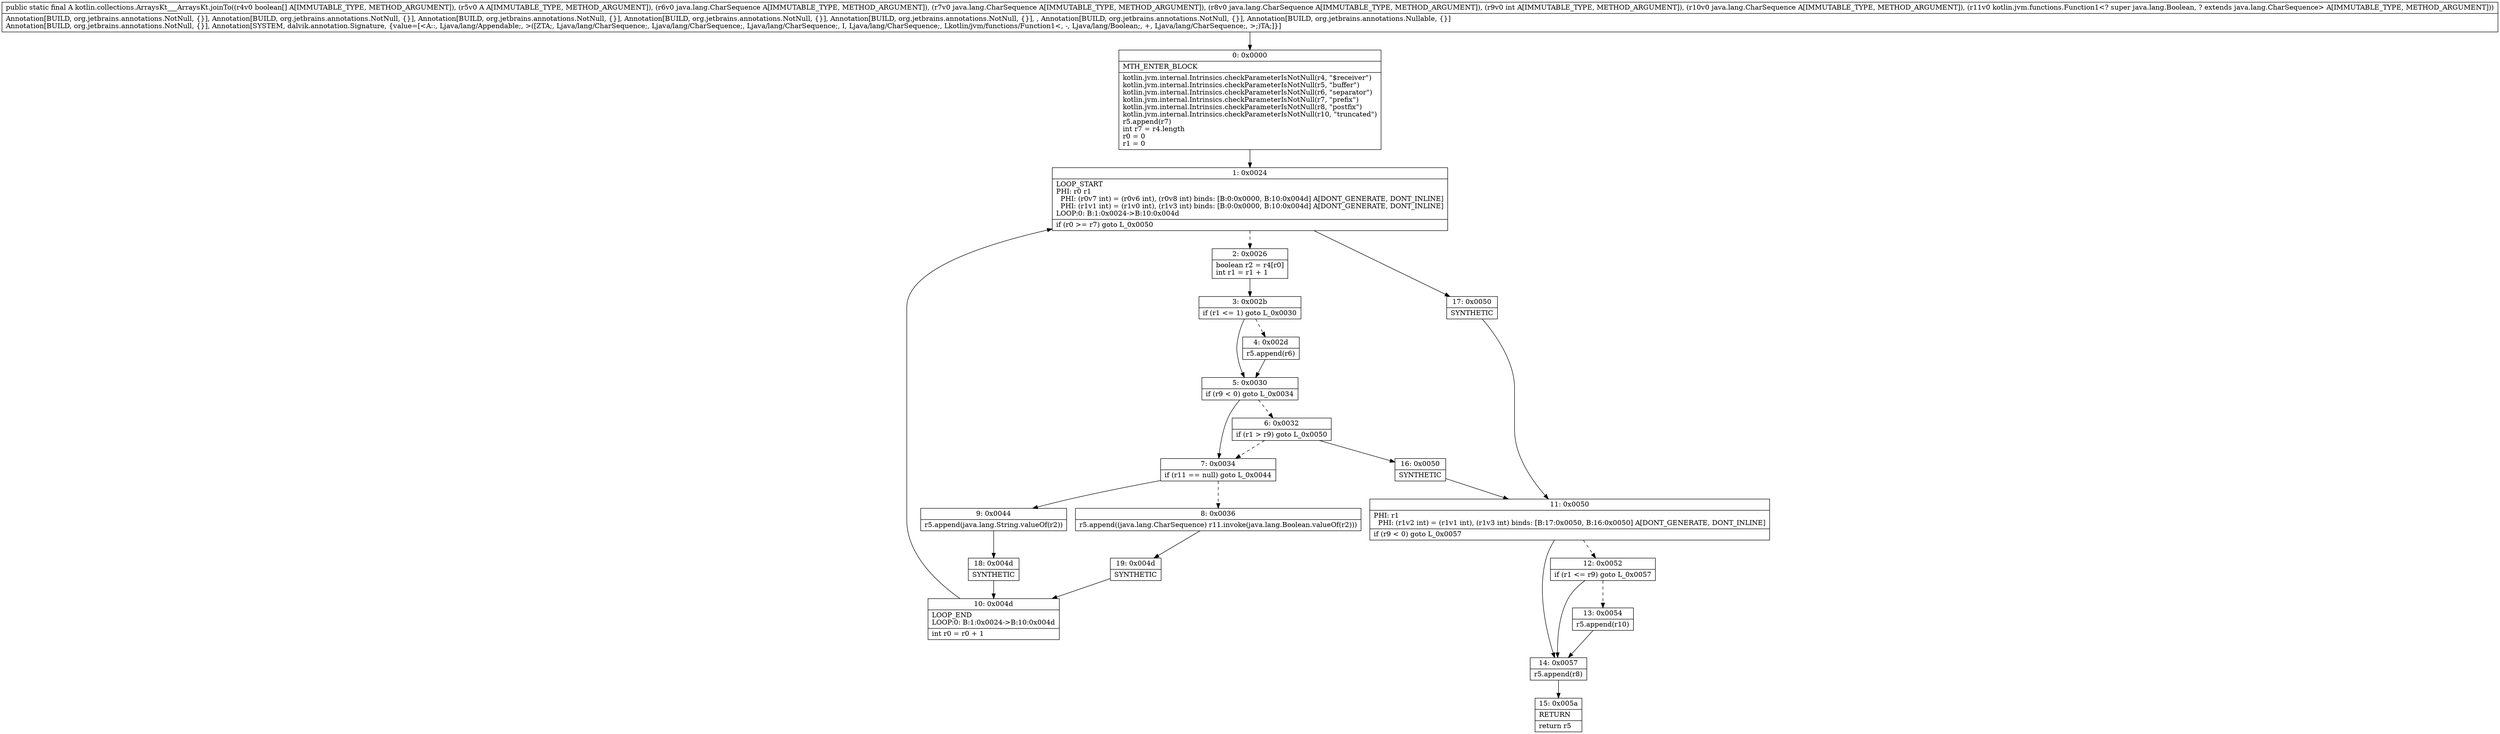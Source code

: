 digraph "CFG forkotlin.collections.ArraysKt___ArraysKt.joinTo([ZLjava\/lang\/Appendable;Ljava\/lang\/CharSequence;Ljava\/lang\/CharSequence;Ljava\/lang\/CharSequence;ILjava\/lang\/CharSequence;Lkotlin\/jvm\/functions\/Function1;)Ljava\/lang\/Appendable;" {
Node_0 [shape=record,label="{0\:\ 0x0000|MTH_ENTER_BLOCK\l|kotlin.jvm.internal.Intrinsics.checkParameterIsNotNull(r4, \"$receiver\")\lkotlin.jvm.internal.Intrinsics.checkParameterIsNotNull(r5, \"buffer\")\lkotlin.jvm.internal.Intrinsics.checkParameterIsNotNull(r6, \"separator\")\lkotlin.jvm.internal.Intrinsics.checkParameterIsNotNull(r7, \"prefix\")\lkotlin.jvm.internal.Intrinsics.checkParameterIsNotNull(r8, \"postfix\")\lkotlin.jvm.internal.Intrinsics.checkParameterIsNotNull(r10, \"truncated\")\lr5.append(r7)\lint r7 = r4.length\lr0 = 0\lr1 = 0\l}"];
Node_1 [shape=record,label="{1\:\ 0x0024|LOOP_START\lPHI: r0 r1 \l  PHI: (r0v7 int) = (r0v6 int), (r0v8 int) binds: [B:0:0x0000, B:10:0x004d] A[DONT_GENERATE, DONT_INLINE]\l  PHI: (r1v1 int) = (r1v0 int), (r1v3 int) binds: [B:0:0x0000, B:10:0x004d] A[DONT_GENERATE, DONT_INLINE]\lLOOP:0: B:1:0x0024\-\>B:10:0x004d\l|if (r0 \>= r7) goto L_0x0050\l}"];
Node_2 [shape=record,label="{2\:\ 0x0026|boolean r2 = r4[r0]\lint r1 = r1 + 1\l}"];
Node_3 [shape=record,label="{3\:\ 0x002b|if (r1 \<= 1) goto L_0x0030\l}"];
Node_4 [shape=record,label="{4\:\ 0x002d|r5.append(r6)\l}"];
Node_5 [shape=record,label="{5\:\ 0x0030|if (r9 \< 0) goto L_0x0034\l}"];
Node_6 [shape=record,label="{6\:\ 0x0032|if (r1 \> r9) goto L_0x0050\l}"];
Node_7 [shape=record,label="{7\:\ 0x0034|if (r11 == null) goto L_0x0044\l}"];
Node_8 [shape=record,label="{8\:\ 0x0036|r5.append((java.lang.CharSequence) r11.invoke(java.lang.Boolean.valueOf(r2)))\l}"];
Node_9 [shape=record,label="{9\:\ 0x0044|r5.append(java.lang.String.valueOf(r2))\l}"];
Node_10 [shape=record,label="{10\:\ 0x004d|LOOP_END\lLOOP:0: B:1:0x0024\-\>B:10:0x004d\l|int r0 = r0 + 1\l}"];
Node_11 [shape=record,label="{11\:\ 0x0050|PHI: r1 \l  PHI: (r1v2 int) = (r1v1 int), (r1v3 int) binds: [B:17:0x0050, B:16:0x0050] A[DONT_GENERATE, DONT_INLINE]\l|if (r9 \< 0) goto L_0x0057\l}"];
Node_12 [shape=record,label="{12\:\ 0x0052|if (r1 \<= r9) goto L_0x0057\l}"];
Node_13 [shape=record,label="{13\:\ 0x0054|r5.append(r10)\l}"];
Node_14 [shape=record,label="{14\:\ 0x0057|r5.append(r8)\l}"];
Node_15 [shape=record,label="{15\:\ 0x005a|RETURN\l|return r5\l}"];
Node_16 [shape=record,label="{16\:\ 0x0050|SYNTHETIC\l}"];
Node_17 [shape=record,label="{17\:\ 0x0050|SYNTHETIC\l}"];
Node_18 [shape=record,label="{18\:\ 0x004d|SYNTHETIC\l}"];
Node_19 [shape=record,label="{19\:\ 0x004d|SYNTHETIC\l}"];
MethodNode[shape=record,label="{public static final A kotlin.collections.ArraysKt___ArraysKt.joinTo((r4v0 boolean[] A[IMMUTABLE_TYPE, METHOD_ARGUMENT]), (r5v0 A A[IMMUTABLE_TYPE, METHOD_ARGUMENT]), (r6v0 java.lang.CharSequence A[IMMUTABLE_TYPE, METHOD_ARGUMENT]), (r7v0 java.lang.CharSequence A[IMMUTABLE_TYPE, METHOD_ARGUMENT]), (r8v0 java.lang.CharSequence A[IMMUTABLE_TYPE, METHOD_ARGUMENT]), (r9v0 int A[IMMUTABLE_TYPE, METHOD_ARGUMENT]), (r10v0 java.lang.CharSequence A[IMMUTABLE_TYPE, METHOD_ARGUMENT]), (r11v0 kotlin.jvm.functions.Function1\<? super java.lang.Boolean, ? extends java.lang.CharSequence\> A[IMMUTABLE_TYPE, METHOD_ARGUMENT]))  | Annotation[BUILD, org.jetbrains.annotations.NotNull, \{\}], Annotation[BUILD, org.jetbrains.annotations.NotNull, \{\}], Annotation[BUILD, org.jetbrains.annotations.NotNull, \{\}], Annotation[BUILD, org.jetbrains.annotations.NotNull, \{\}], Annotation[BUILD, org.jetbrains.annotations.NotNull, \{\}], , Annotation[BUILD, org.jetbrains.annotations.NotNull, \{\}], Annotation[BUILD, org.jetbrains.annotations.Nullable, \{\}]\lAnnotation[BUILD, org.jetbrains.annotations.NotNull, \{\}], Annotation[SYSTEM, dalvik.annotation.Signature, \{value=[\<A::, Ljava\/lang\/Appendable;, \>([ZTA;, Ljava\/lang\/CharSequence;, Ljava\/lang\/CharSequence;, Ljava\/lang\/CharSequence;, I, Ljava\/lang\/CharSequence;, Lkotlin\/jvm\/functions\/Function1\<, \-, Ljava\/lang\/Boolean;, +, Ljava\/lang\/CharSequence;, \>;)TA;]\}]\l}"];
MethodNode -> Node_0;
Node_0 -> Node_1;
Node_1 -> Node_2[style=dashed];
Node_1 -> Node_17;
Node_2 -> Node_3;
Node_3 -> Node_4[style=dashed];
Node_3 -> Node_5;
Node_4 -> Node_5;
Node_5 -> Node_6[style=dashed];
Node_5 -> Node_7;
Node_6 -> Node_7[style=dashed];
Node_6 -> Node_16;
Node_7 -> Node_8[style=dashed];
Node_7 -> Node_9;
Node_8 -> Node_19;
Node_9 -> Node_18;
Node_10 -> Node_1;
Node_11 -> Node_12[style=dashed];
Node_11 -> Node_14;
Node_12 -> Node_13[style=dashed];
Node_12 -> Node_14;
Node_13 -> Node_14;
Node_14 -> Node_15;
Node_16 -> Node_11;
Node_17 -> Node_11;
Node_18 -> Node_10;
Node_19 -> Node_10;
}

